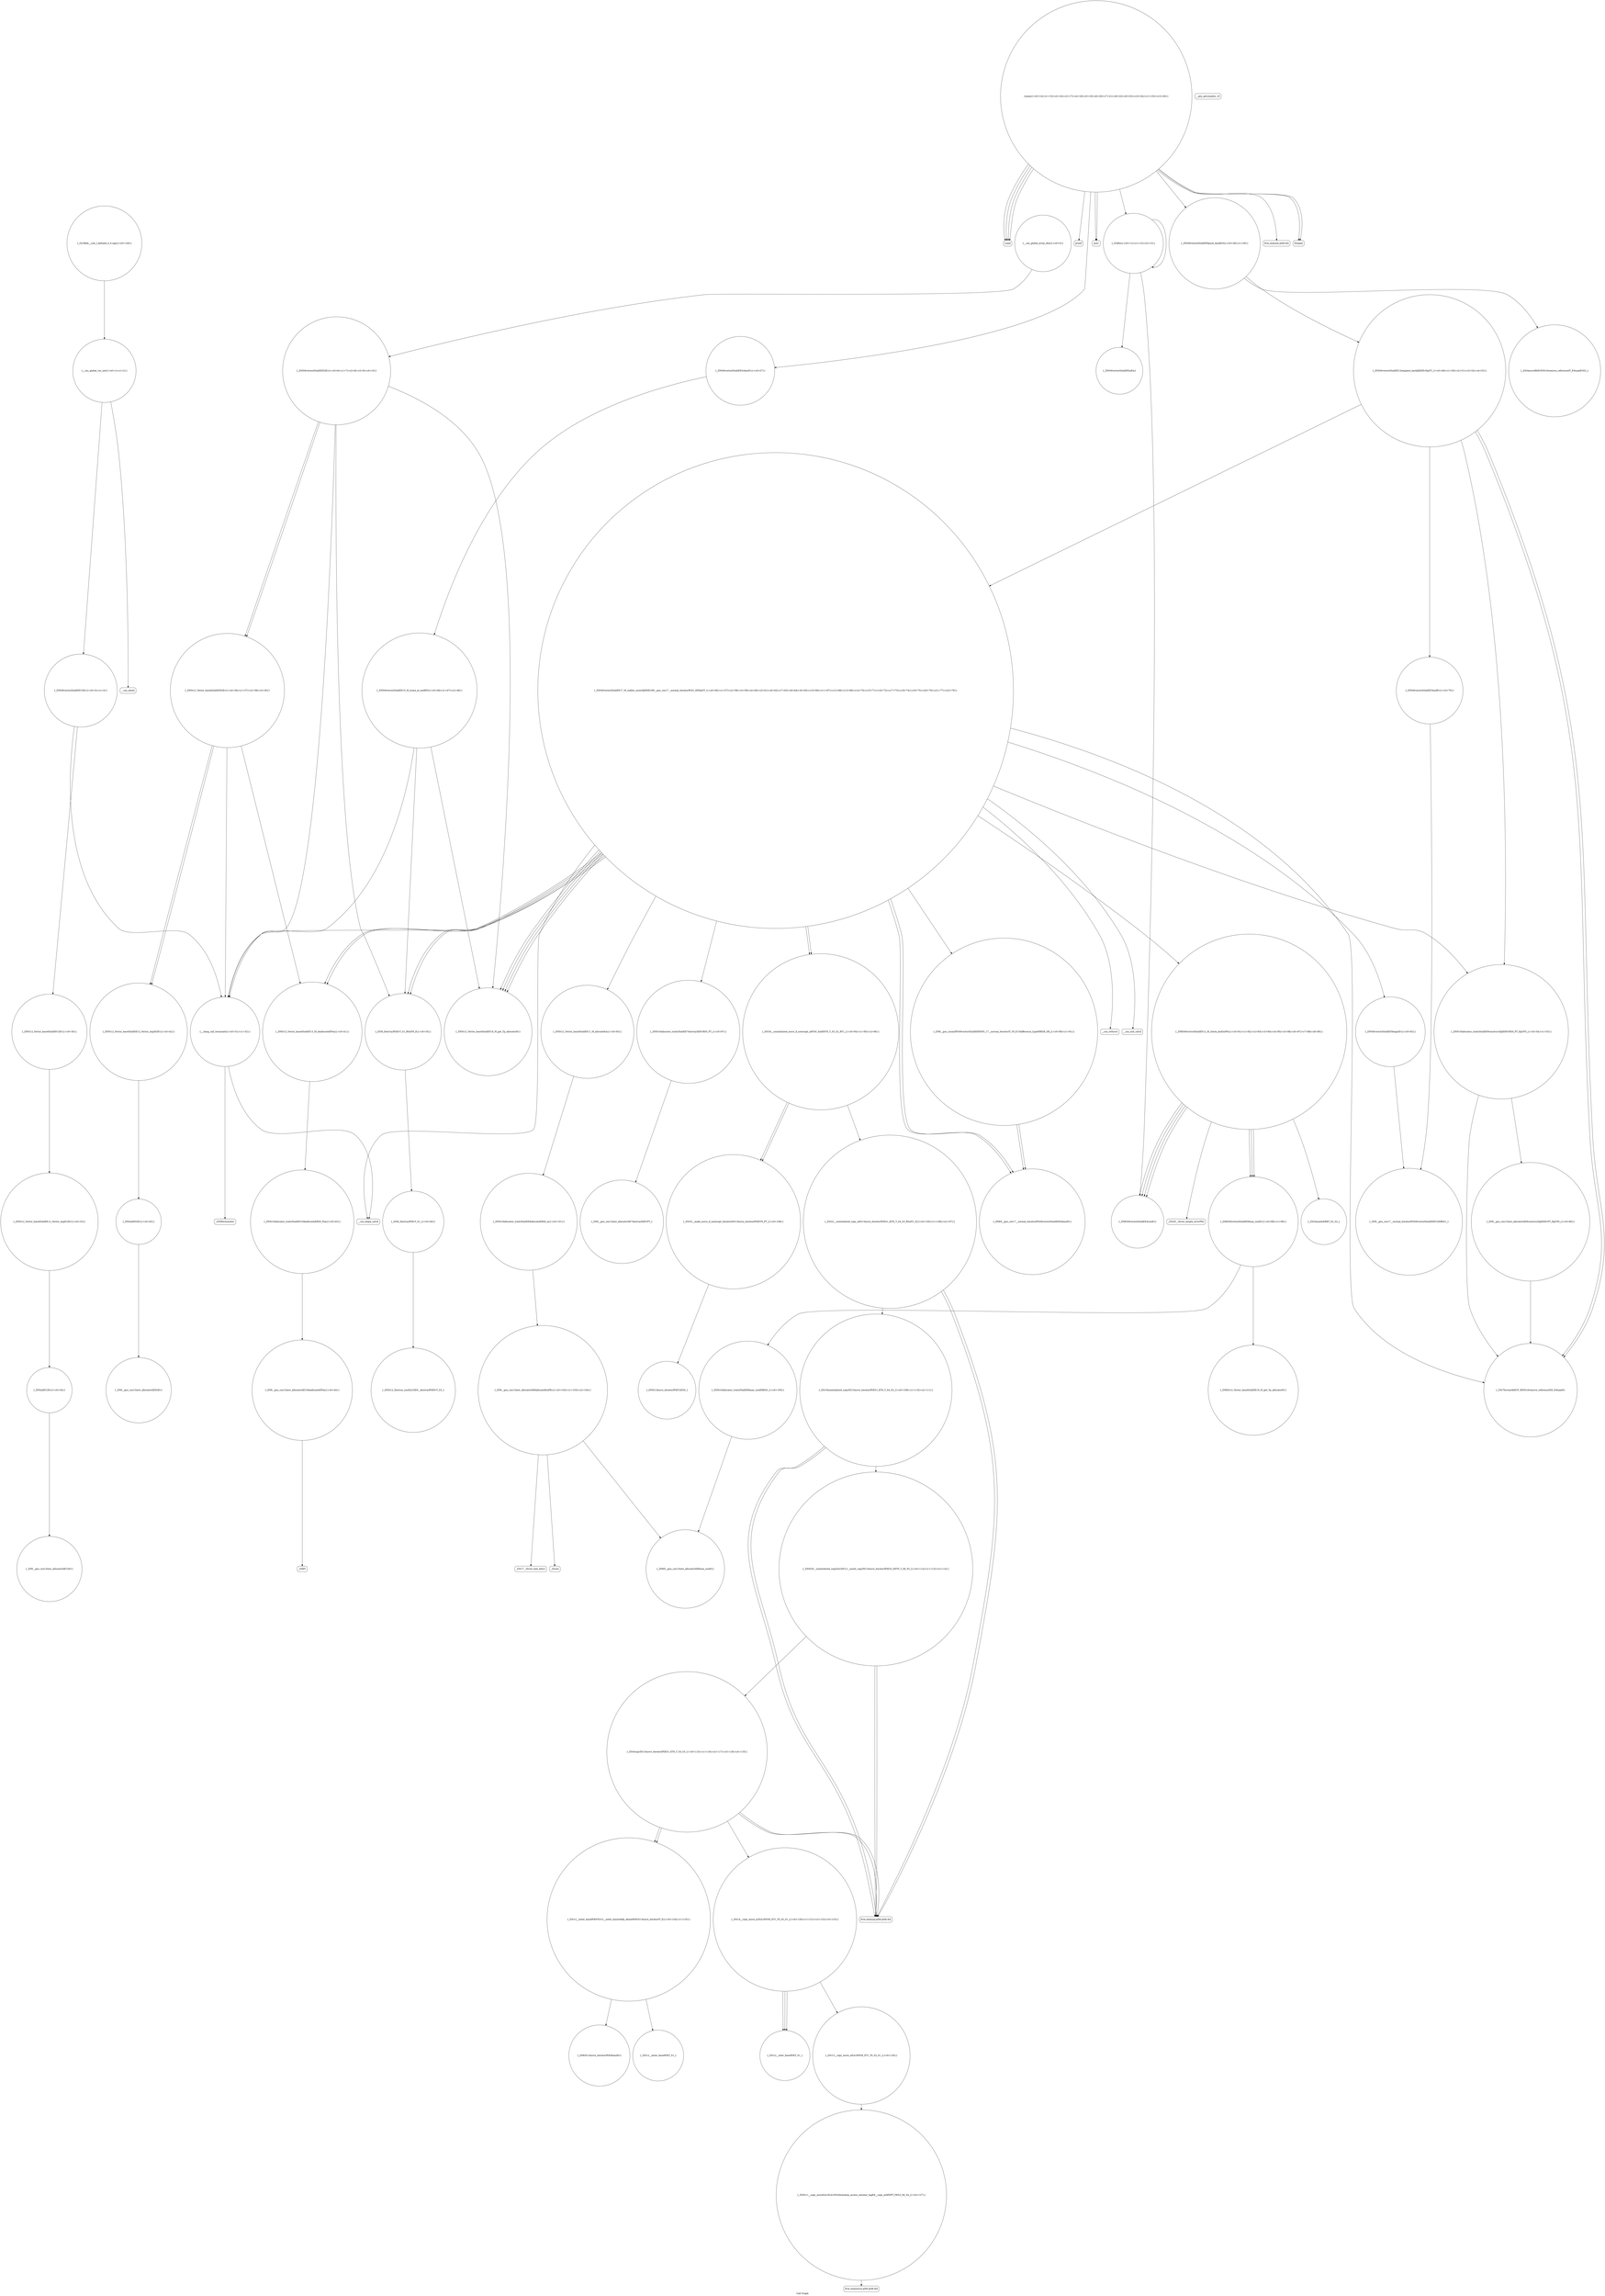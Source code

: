 digraph "Call Graph" {
	label="Call Graph";

	Node0x55722dff3180 [shape=record,shape=circle,label="{__cxx_global_var_init|{<s0>1|<s1>2}}"];
	Node0x55722dff3180:s0 -> Node0x55722dff3200[color=black];
	Node0x55722dff3180:s1 -> Node0x55722dff3380[color=black];
	Node0x55722dff4800 [shape=record,shape=circle,label="{_ZN9__gnu_cxxmiIPiSt6vectorIiSaIiEEEENS_17__normal_iteratorIT_T0_E15difference_typeERKS8_SB_|{<s0>90|<s1>91}}"];
	Node0x55722dff4800:s0 -> Node0x55722dff5a20[color=black];
	Node0x55722dff4800:s1 -> Node0x55722dff5a20[color=black];
	Node0x55722dff3500 [shape=record,shape=circle,label="{_ZNSt6vectorIiSaIiEEixEm}"];
	Node0x55722dff5ba0 [shape=record,shape=Mrecord,label="{__cxa_end_catch}"];
	Node0x55722dff3880 [shape=record,shape=Mrecord,label="{llvm.memset.p0i8.i64}"];
	Node0x55722dff5f20 [shape=record,shape=circle,label="{_ZN9__gnu_cxx17__normal_iteratorIPiSt6vectorIiSaIiEEEC2ERKS1_}"];
	Node0x55722dff3c00 [shape=record,shape=circle,label="{_ZNSt12_Vector_baseIiSaIiEE12_Vector_implC2Ev|{<s0>33}}"];
	Node0x55722dff3c00:s0 -> Node0x55722dff3c80[color=black];
	Node0x55722dff62a0 [shape=record,shape=circle,label="{_ZSt18uninitialized_copyISt13move_iteratorIPiES1_ET0_T_S4_S3_|{<s0>109|<s1>110|<s2>111}}"];
	Node0x55722dff62a0:s0 -> Node0x55722dff6320[color=black];
	Node0x55722dff62a0:s1 -> Node0x55722dff6320[color=black];
	Node0x55722dff62a0:s2 -> Node0x55722dff63a0[color=black];
	Node0x55722dff3f80 [shape=record,shape=circle,label="{_ZNSt12_Destroy_auxILb1EE9__destroyIPiEEvT_S3_}"];
	Node0x55722dff6620 [shape=record,shape=circle,label="{_ZSt12__niter_baseIPiET_S1_}"];
	Node0x55722dff4300 [shape=record,shape=circle,label="{_ZN9__gnu_cxx13new_allocatorIiED2Ev}"];
	Node0x55722dff69a0 [shape=record,shape=circle,label="{_GLOBAL__sub_I_delta4d_0_0.cpp|{<s0>128}}"];
	Node0x55722dff69a0:s0 -> Node0x55722dff3180[color=black];
	Node0x55722dff4680 [shape=record,shape=circle,label="{_ZNSt6vectorIiSaIiEE3endEv|{<s0>79}}"];
	Node0x55722dff4680:s0 -> Node0x55722dff5f20[color=black];
	Node0x55722dff3380 [shape=record,shape=Mrecord,label="{__cxa_atexit}"];
	Node0x55722dff5a20 [shape=record,shape=circle,label="{_ZNK9__gnu_cxx17__normal_iteratorIPiSt6vectorIiSaIiEEE4baseEv}"];
	Node0x55722dff3700 [shape=record,shape=circle,label="{_ZNSt6vectorIiSaIiEE5clearEv|{<s0>27}}"];
	Node0x55722dff3700:s0 -> Node0x55722dff4380[color=black];
	Node0x55722dff5da0 [shape=record,shape=circle,label="{_ZNSt16allocator_traitsISaIiEE8max_sizeERKS0_|{<s0>100}}"];
	Node0x55722dff5da0:s0 -> Node0x55722dff5ea0[color=black];
	Node0x55722dff3a80 [shape=record,shape=circle,label="{__clang_call_terminate|{<s0>31|<s1>32}}"];
	Node0x55722dff3a80:s0 -> Node0x55722dff3b00[color=black];
	Node0x55722dff3a80:s1 -> Node0x55722dff3b80[color=black];
	Node0x55722dff6120 [shape=record,shape=Mrecord,label="{_Znwm}"];
	Node0x55722dff3e00 [shape=record,shape=circle,label="{_ZNSt12_Vector_baseIiSaIiEE19_M_get_Tp_allocatorEv}"];
	Node0x55722dff64a0 [shape=record,shape=circle,label="{_ZSt14__copy_move_a2ILb1EPiS0_ET1_T0_S2_S1_|{<s0>120|<s1>121|<s2>122|<s3>123}}"];
	Node0x55722dff64a0:s0 -> Node0x55722dff6620[color=black];
	Node0x55722dff64a0:s1 -> Node0x55722dff6620[color=black];
	Node0x55722dff64a0:s2 -> Node0x55722dff6620[color=black];
	Node0x55722dff64a0:s3 -> Node0x55722dff65a0[color=black];
	Node0x55722dff4180 [shape=record,shape=circle,label="{_ZN9__gnu_cxx13new_allocatorIiE10deallocateEPim|{<s0>44}}"];
	Node0x55722dff4180:s0 -> Node0x55722dff4200[color=black];
	Node0x55722dff6820 [shape=record,shape=circle,label="{_ZNKSt13move_iteratorIPiE4baseEv}"];
	Node0x55722dff4500 [shape=record,shape=circle,label="{_ZNSt16allocator_traitsISaIiEE9constructIiJiEEEvRS0_PT_DpOT0_|{<s0>54|<s1>55}}"];
	Node0x55722dff4500:s0 -> Node0x55722dff4580[color=black];
	Node0x55722dff4500:s1 -> Node0x55722dff4700[color=black];
	Node0x55722dff3200 [shape=record,shape=circle,label="{_ZNSt6vectorIiSaIiEEC2Ev|{<s0>3|<s1>4}}"];
	Node0x55722dff3200:s0 -> Node0x55722dff3980[color=black];
	Node0x55722dff3200:s1 -> Node0x55722dff3a80[color=black];
	Node0x55722dff4880 [shape=record,shape=circle,label="{_ZNSt6vectorIiSaIiEE5beginEv|{<s0>92}}"];
	Node0x55722dff4880:s0 -> Node0x55722dff5f20[color=black];
	Node0x55722dff3580 [shape=record,shape=circle,label="{main|{<s0>14|<s1>15|<s2>16|<s3>17|<s4>18|<s5>19|<s6>20|<s7>21|<s8>22|<s9>23|<s10>24|<s11>25|<s12>26}}"];
	Node0x55722dff3580:s0 -> Node0x55722dff3600[color=black];
	Node0x55722dff3580:s1 -> Node0x55722dff3600[color=black];
	Node0x55722dff3580:s2 -> Node0x55722dff3680[color=black];
	Node0x55722dff3580:s3 -> Node0x55722dff3680[color=black];
	Node0x55722dff3580:s4 -> Node0x55722dff3700[color=black];
	Node0x55722dff3580:s5 -> Node0x55722dff3680[color=black];
	Node0x55722dff3580:s6 -> Node0x55722dff3680[color=black];
	Node0x55722dff3580:s7 -> Node0x55722dff3780[color=black];
	Node0x55722dff3580:s8 -> Node0x55722dff3800[color=black];
	Node0x55722dff3580:s9 -> Node0x55722dff3880[color=black];
	Node0x55722dff3580:s10 -> Node0x55722dff3400[color=black];
	Node0x55722dff3580:s11 -> Node0x55722dff3900[color=black];
	Node0x55722dff3580:s12 -> Node0x55722dff3900[color=black];
	Node0x55722dff5c20 [shape=record,shape=circle,label="{_ZNKSt6vectorIiSaIiEE8max_sizeEv|{<s0>98|<s1>99}}"];
	Node0x55722dff5c20:s0 -> Node0x55722dff5e20[color=black];
	Node0x55722dff5c20:s1 -> Node0x55722dff5da0[color=black];
	Node0x55722dff3900 [shape=record,shape=Mrecord,label="{puts}"];
	Node0x55722dff5fa0 [shape=record,shape=circle,label="{_ZNSt16allocator_traitsISaIiEE8allocateERS0_m|{<s0>101}}"];
	Node0x55722dff5fa0:s0 -> Node0x55722dff6020[color=black];
	Node0x55722dff3c80 [shape=record,shape=circle,label="{_ZNSaIiEC2Ev|{<s0>34}}"];
	Node0x55722dff3c80:s0 -> Node0x55722dff3d00[color=black];
	Node0x55722dff6320 [shape=record,shape=Mrecord,label="{llvm.memcpy.p0i8.p0i8.i64}"];
	Node0x55722dff4000 [shape=record,shape=circle,label="{_ZNSt12_Vector_baseIiSaIiEE13_M_deallocateEPim|{<s0>41}}"];
	Node0x55722dff4000:s0 -> Node0x55722dff4100[color=black];
	Node0x55722dff66a0 [shape=record,shape=circle,label="{_ZNSt11__copy_moveILb1ELb1ESt26random_access_iterator_tagE8__copy_mIiEEPT_PKS3_S6_S4_|{<s0>127}}"];
	Node0x55722dff66a0:s0 -> Node0x55722dff6720[color=black];
	Node0x55722dff4380 [shape=record,shape=circle,label="{_ZNSt6vectorIiSaIiEE15_M_erase_at_endEPi|{<s0>46|<s1>47|<s2>48}}"];
	Node0x55722dff4380:s0 -> Node0x55722dff3e00[color=black];
	Node0x55722dff4380:s1 -> Node0x55722dff3d80[color=black];
	Node0x55722dff4380:s2 -> Node0x55722dff3a80[color=black];
	Node0x55722dff4700 [shape=record,shape=circle,label="{_ZN9__gnu_cxx13new_allocatorIiE9constructIiJiEEEvPT_DpOT0_|{<s0>80}}"];
	Node0x55722dff4700:s0 -> Node0x55722dff4580[color=black];
	Node0x55722dff3400 [shape=record,shape=circle,label="{_Z3dfsi|{<s0>11|<s1>12|<s2>13}}"];
	Node0x55722dff3400:s0 -> Node0x55722dff3480[color=black];
	Node0x55722dff3400:s1 -> Node0x55722dff3500[color=black];
	Node0x55722dff3400:s2 -> Node0x55722dff3400[color=black];
	Node0x55722dff5aa0 [shape=record,shape=circle,label="{_ZNSt16allocator_traitsISaIiEE7destroyIiEEvRS0_PT_|{<s0>97}}"];
	Node0x55722dff5aa0:s0 -> Node0x55722dff6920[color=black];
	Node0x55722dff3780 [shape=record,shape=circle,label="{_ZNSt6vectorIiSaIiEE9push_backEOi|{<s0>28|<s1>29}}"];
	Node0x55722dff3780:s0 -> Node0x55722dff4480[color=black];
	Node0x55722dff3780:s1 -> Node0x55722dff4400[color=black];
	Node0x55722dff5e20 [shape=record,shape=circle,label="{_ZNKSt12_Vector_baseIiSaIiEE19_M_get_Tp_allocatorEv}"];
	Node0x55722dff3b00 [shape=record,shape=Mrecord,label="{__cxa_begin_catch}"];
	Node0x55722dff61a0 [shape=record,shape=circle,label="{_ZSt22__uninitialized_copy_aISt13move_iteratorIPiES1_iET0_T_S4_S3_RSaIT1_E|{<s0>105|<s1>106|<s2>107}}"];
	Node0x55722dff61a0:s0 -> Node0x55722dff6320[color=black];
	Node0x55722dff61a0:s1 -> Node0x55722dff6320[color=black];
	Node0x55722dff61a0:s2 -> Node0x55722dff62a0[color=black];
	Node0x55722dff3e80 [shape=record,shape=circle,label="{_ZNSt12_Vector_baseIiSaIiEED2Ev|{<s0>36|<s1>37|<s2>38|<s3>39}}"];
	Node0x55722dff3e80:s0 -> Node0x55722dff4000[color=black];
	Node0x55722dff3e80:s1 -> Node0x55722dff4080[color=black];
	Node0x55722dff3e80:s2 -> Node0x55722dff4080[color=black];
	Node0x55722dff3e80:s3 -> Node0x55722dff3a80[color=black];
	Node0x55722dff6520 [shape=record,shape=circle,label="{_ZSt12__miter_baseIPiEDTcl12__miter_basecldtfp_4baseEEESt13move_iteratorIT_E|{<s0>124|<s1>125}}"];
	Node0x55722dff6520:s0 -> Node0x55722dff6820[color=black];
	Node0x55722dff6520:s1 -> Node0x55722dff67a0[color=black];
	Node0x55722dff4200 [shape=record,shape=Mrecord,label="{_ZdlPv}"];
	Node0x55722dff68a0 [shape=record,shape=circle,label="{_ZNSt13move_iteratorIPiEC2ES0_}"];
	Node0x55722dff4580 [shape=record,shape=circle,label="{_ZSt7forwardIiEOT_RNSt16remove_referenceIS0_E4typeE}"];
	Node0x55722dff3280 [shape=record,shape=circle,label="{__cxx_global_array_dtor|{<s0>5}}"];
	Node0x55722dff3280:s0 -> Node0x55722dff3300[color=black];
	Node0x55722dff4900 [shape=record,shape=circle,label="{_ZNSt12_Vector_baseIiSaIiEE11_M_allocateEm|{<s0>93}}"];
	Node0x55722dff4900:s0 -> Node0x55722dff5fa0[color=black];
	Node0x55722dff3600 [shape=record,shape=Mrecord,label="{freopen}"];
	Node0x55722dff5ca0 [shape=record,shape=Mrecord,label="{_ZSt20__throw_length_errorPKc}"];
	Node0x55722dff3980 [shape=record,shape=circle,label="{_ZNSt12_Vector_baseIiSaIiEEC2Ev|{<s0>30}}"];
	Node0x55722dff3980:s0 -> Node0x55722dff3c00[color=black];
	Node0x55722dff6020 [shape=record,shape=circle,label="{_ZN9__gnu_cxx13new_allocatorIiE8allocateEmPKv|{<s0>102|<s1>103|<s2>104}}"];
	Node0x55722dff6020:s0 -> Node0x55722dff5ea0[color=black];
	Node0x55722dff6020:s1 -> Node0x55722dff60a0[color=black];
	Node0x55722dff6020:s2 -> Node0x55722dff6120[color=black];
	Node0x55722dff3d00 [shape=record,shape=circle,label="{_ZN9__gnu_cxx13new_allocatorIiEC2Ev}"];
	Node0x55722dff63a0 [shape=record,shape=circle,label="{_ZNSt20__uninitialized_copyILb1EE13__uninit_copyISt13move_iteratorIPiES3_EET0_T_S6_S5_|{<s0>112|<s1>113|<s2>114}}"];
	Node0x55722dff63a0:s0 -> Node0x55722dff6320[color=black];
	Node0x55722dff63a0:s1 -> Node0x55722dff6320[color=black];
	Node0x55722dff63a0:s2 -> Node0x55722dff6420[color=black];
	Node0x55722dff4080 [shape=record,shape=circle,label="{_ZNSt12_Vector_baseIiSaIiEE12_Vector_implD2Ev|{<s0>42}}"];
	Node0x55722dff4080:s0 -> Node0x55722dff4280[color=black];
	Node0x55722dff6720 [shape=record,shape=Mrecord,label="{llvm.memmove.p0i8.p0i8.i64}"];
	Node0x55722dff4400 [shape=record,shape=circle,label="{_ZNSt6vectorIiSaIiEE12emplace_backIJiEEEvDpOT_|{<s0>49|<s1>50|<s2>51|<s3>52|<s4>53}}"];
	Node0x55722dff4400:s0 -> Node0x55722dff4580[color=black];
	Node0x55722dff4400:s1 -> Node0x55722dff4500[color=black];
	Node0x55722dff4400:s2 -> Node0x55722dff4680[color=black];
	Node0x55722dff4400:s3 -> Node0x55722dff4580[color=black];
	Node0x55722dff4400:s4 -> Node0x55722dff4600[color=black];
	Node0x55722dff4780 [shape=record,shape=circle,label="{_ZNKSt6vectorIiSaIiEE12_M_check_lenEmPKc|{<s0>81|<s1>82|<s2>83|<s3>84|<s4>85|<s5>86|<s6>87|<s7>88|<s8>89}}"];
	Node0x55722dff4780:s0 -> Node0x55722dff5c20[color=black];
	Node0x55722dff4780:s1 -> Node0x55722dff3480[color=black];
	Node0x55722dff4780:s2 -> Node0x55722dff5ca0[color=black];
	Node0x55722dff4780:s3 -> Node0x55722dff3480[color=black];
	Node0x55722dff4780:s4 -> Node0x55722dff3480[color=black];
	Node0x55722dff4780:s5 -> Node0x55722dff5d20[color=black];
	Node0x55722dff4780:s6 -> Node0x55722dff3480[color=black];
	Node0x55722dff4780:s7 -> Node0x55722dff5c20[color=black];
	Node0x55722dff4780:s8 -> Node0x55722dff5c20[color=black];
	Node0x55722dff3480 [shape=record,shape=circle,label="{_ZNKSt6vectorIiSaIiEE4sizeEv}"];
	Node0x55722dff5b20 [shape=record,shape=Mrecord,label="{__cxa_rethrow}"];
	Node0x55722dff3800 [shape=record,shape=Mrecord,label="{printf}"];
	Node0x55722dff5ea0 [shape=record,shape=circle,label="{_ZNK9__gnu_cxx13new_allocatorIiE8max_sizeEv}"];
	Node0x55722dff3b80 [shape=record,shape=Mrecord,label="{_ZSt9terminatev}"];
	Node0x55722dff6220 [shape=record,shape=circle,label="{_ZSt32__make_move_if_noexcept_iteratorIiSt13move_iteratorIPiEET0_PT_|{<s0>108}}"];
	Node0x55722dff6220:s0 -> Node0x55722dff68a0[color=black];
	Node0x55722dff3f00 [shape=record,shape=circle,label="{_ZSt8_DestroyIPiEvT_S1_|{<s0>40}}"];
	Node0x55722dff3f00:s0 -> Node0x55722dff3f80[color=black];
	Node0x55722dff65a0 [shape=record,shape=circle,label="{_ZSt13__copy_move_aILb1EPiS0_ET1_T0_S2_S1_|{<s0>126}}"];
	Node0x55722dff65a0:s0 -> Node0x55722dff66a0[color=black];
	Node0x55722dff4280 [shape=record,shape=circle,label="{_ZNSaIiED2Ev|{<s0>45}}"];
	Node0x55722dff4280:s0 -> Node0x55722dff4300[color=black];
	Node0x55722dff6920 [shape=record,shape=circle,label="{_ZN9__gnu_cxx13new_allocatorIiE7destroyIiEEvPT_}"];
	Node0x55722dff4600 [shape=record,shape=circle,label="{_ZNSt6vectorIiSaIiEE17_M_realloc_insertIJiEEEvN9__gnu_cxx17__normal_iteratorIPiS1_EEDpOT_|{<s0>56|<s1>57|<s2>58|<s3>59|<s4>60|<s5>61|<s6>62|<s7>63|<s8>64|<s9>65|<s10>66|<s11>67|<s12>68|<s13>69|<s14>70|<s15>71|<s16>72|<s17>73|<s18>74|<s19>75|<s20>76|<s21>77|<s22>78}}"];
	Node0x55722dff4600:s0 -> Node0x55722dff4780[color=black];
	Node0x55722dff4600:s1 -> Node0x55722dff4880[color=black];
	Node0x55722dff4600:s2 -> Node0x55722dff4800[color=black];
	Node0x55722dff4600:s3 -> Node0x55722dff4900[color=black];
	Node0x55722dff4600:s4 -> Node0x55722dff4580[color=black];
	Node0x55722dff4600:s5 -> Node0x55722dff4500[color=black];
	Node0x55722dff4600:s6 -> Node0x55722dff5a20[color=black];
	Node0x55722dff4600:s7 -> Node0x55722dff3e00[color=black];
	Node0x55722dff4600:s8 -> Node0x55722dff59a0[color=black];
	Node0x55722dff4600:s9 -> Node0x55722dff5a20[color=black];
	Node0x55722dff4600:s10 -> Node0x55722dff3e00[color=black];
	Node0x55722dff4600:s11 -> Node0x55722dff59a0[color=black];
	Node0x55722dff4600:s12 -> Node0x55722dff3b00[color=black];
	Node0x55722dff4600:s13 -> Node0x55722dff5aa0[color=black];
	Node0x55722dff4600:s14 -> Node0x55722dff5ba0[color=black];
	Node0x55722dff4600:s15 -> Node0x55722dff3e00[color=black];
	Node0x55722dff4600:s16 -> Node0x55722dff3d80[color=black];
	Node0x55722dff4600:s17 -> Node0x55722dff4000[color=black];
	Node0x55722dff4600:s18 -> Node0x55722dff5b20[color=black];
	Node0x55722dff4600:s19 -> Node0x55722dff3e00[color=black];
	Node0x55722dff4600:s20 -> Node0x55722dff3d80[color=black];
	Node0x55722dff4600:s21 -> Node0x55722dff4000[color=black];
	Node0x55722dff4600:s22 -> Node0x55722dff3a80[color=black];
	Node0x55722dff3300 [shape=record,shape=circle,label="{_ZNSt6vectorIiSaIiEED2Ev|{<s0>6|<s1>7|<s2>8|<s3>9|<s4>10}}"];
	Node0x55722dff3300:s0 -> Node0x55722dff3e00[color=black];
	Node0x55722dff3300:s1 -> Node0x55722dff3d80[color=black];
	Node0x55722dff3300:s2 -> Node0x55722dff3e80[color=black];
	Node0x55722dff3300:s3 -> Node0x55722dff3e80[color=black];
	Node0x55722dff3300:s4 -> Node0x55722dff3a80[color=black];
	Node0x55722dff59a0 [shape=record,shape=circle,label="{_ZSt34__uninitialized_move_if_noexcept_aIPiS0_SaIiEET0_T_S3_S2_RT1_|{<s0>94|<s1>95|<s2>96}}"];
	Node0x55722dff59a0:s0 -> Node0x55722dff6220[color=black];
	Node0x55722dff59a0:s1 -> Node0x55722dff6220[color=black];
	Node0x55722dff59a0:s2 -> Node0x55722dff61a0[color=black];
	Node0x55722dff3680 [shape=record,shape=Mrecord,label="{scanf}"];
	Node0x55722dff5d20 [shape=record,shape=circle,label="{_ZSt3maxImERKT_S2_S2_}"];
	Node0x55722dff3a00 [shape=record,shape=Mrecord,label="{__gxx_personality_v0}"];
	Node0x55722dff60a0 [shape=record,shape=Mrecord,label="{_ZSt17__throw_bad_allocv}"];
	Node0x55722dff3d80 [shape=record,shape=circle,label="{_ZSt8_DestroyIPiiEvT_S1_RSaIT0_E|{<s0>35}}"];
	Node0x55722dff3d80:s0 -> Node0x55722dff3f00[color=black];
	Node0x55722dff6420 [shape=record,shape=circle,label="{_ZSt4copyISt13move_iteratorIPiES1_ET0_T_S4_S3_|{<s0>115|<s1>116|<s2>117|<s3>118|<s4>119}}"];
	Node0x55722dff6420:s0 -> Node0x55722dff6320[color=black];
	Node0x55722dff6420:s1 -> Node0x55722dff6520[color=black];
	Node0x55722dff6420:s2 -> Node0x55722dff6320[color=black];
	Node0x55722dff6420:s3 -> Node0x55722dff6520[color=black];
	Node0x55722dff6420:s4 -> Node0x55722dff64a0[color=black];
	Node0x55722dff4100 [shape=record,shape=circle,label="{_ZNSt16allocator_traitsISaIiEE10deallocateERS0_Pim|{<s0>43}}"];
	Node0x55722dff4100:s0 -> Node0x55722dff4180[color=black];
	Node0x55722dff67a0 [shape=record,shape=circle,label="{_ZSt12__miter_baseIPiET_S1_}"];
	Node0x55722dff4480 [shape=record,shape=circle,label="{_ZSt4moveIRiEONSt16remove_referenceIT_E4typeEOS2_}"];
}
